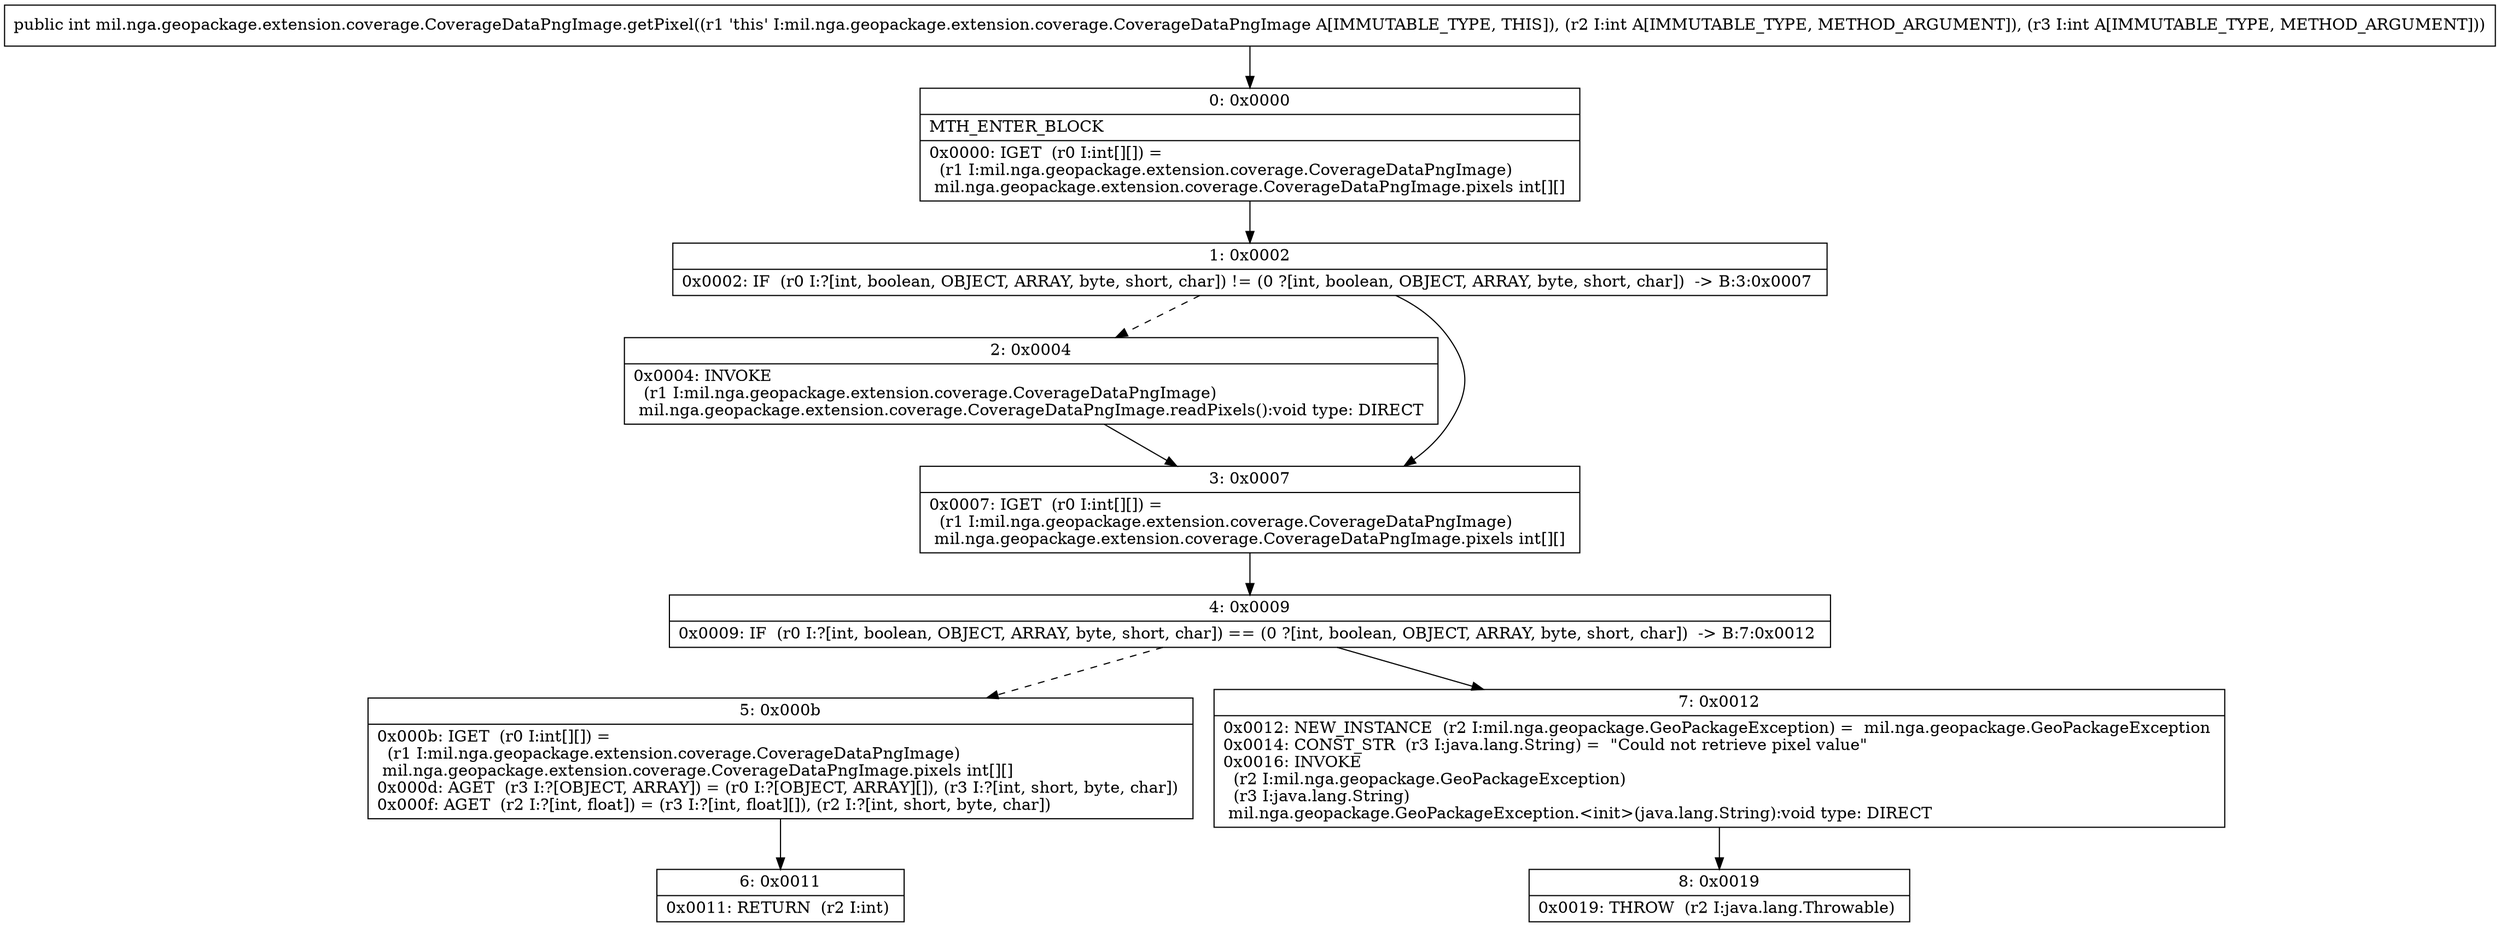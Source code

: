digraph "CFG formil.nga.geopackage.extension.coverage.CoverageDataPngImage.getPixel(II)I" {
Node_0 [shape=record,label="{0\:\ 0x0000|MTH_ENTER_BLOCK\l|0x0000: IGET  (r0 I:int[][]) = \l  (r1 I:mil.nga.geopackage.extension.coverage.CoverageDataPngImage)\l mil.nga.geopackage.extension.coverage.CoverageDataPngImage.pixels int[][] \l}"];
Node_1 [shape=record,label="{1\:\ 0x0002|0x0002: IF  (r0 I:?[int, boolean, OBJECT, ARRAY, byte, short, char]) != (0 ?[int, boolean, OBJECT, ARRAY, byte, short, char])  \-\> B:3:0x0007 \l}"];
Node_2 [shape=record,label="{2\:\ 0x0004|0x0004: INVOKE  \l  (r1 I:mil.nga.geopackage.extension.coverage.CoverageDataPngImage)\l mil.nga.geopackage.extension.coverage.CoverageDataPngImage.readPixels():void type: DIRECT \l}"];
Node_3 [shape=record,label="{3\:\ 0x0007|0x0007: IGET  (r0 I:int[][]) = \l  (r1 I:mil.nga.geopackage.extension.coverage.CoverageDataPngImage)\l mil.nga.geopackage.extension.coverage.CoverageDataPngImage.pixels int[][] \l}"];
Node_4 [shape=record,label="{4\:\ 0x0009|0x0009: IF  (r0 I:?[int, boolean, OBJECT, ARRAY, byte, short, char]) == (0 ?[int, boolean, OBJECT, ARRAY, byte, short, char])  \-\> B:7:0x0012 \l}"];
Node_5 [shape=record,label="{5\:\ 0x000b|0x000b: IGET  (r0 I:int[][]) = \l  (r1 I:mil.nga.geopackage.extension.coverage.CoverageDataPngImage)\l mil.nga.geopackage.extension.coverage.CoverageDataPngImage.pixels int[][] \l0x000d: AGET  (r3 I:?[OBJECT, ARRAY]) = (r0 I:?[OBJECT, ARRAY][]), (r3 I:?[int, short, byte, char]) \l0x000f: AGET  (r2 I:?[int, float]) = (r3 I:?[int, float][]), (r2 I:?[int, short, byte, char]) \l}"];
Node_6 [shape=record,label="{6\:\ 0x0011|0x0011: RETURN  (r2 I:int) \l}"];
Node_7 [shape=record,label="{7\:\ 0x0012|0x0012: NEW_INSTANCE  (r2 I:mil.nga.geopackage.GeoPackageException) =  mil.nga.geopackage.GeoPackageException \l0x0014: CONST_STR  (r3 I:java.lang.String) =  \"Could not retrieve pixel value\" \l0x0016: INVOKE  \l  (r2 I:mil.nga.geopackage.GeoPackageException)\l  (r3 I:java.lang.String)\l mil.nga.geopackage.GeoPackageException.\<init\>(java.lang.String):void type: DIRECT \l}"];
Node_8 [shape=record,label="{8\:\ 0x0019|0x0019: THROW  (r2 I:java.lang.Throwable) \l}"];
MethodNode[shape=record,label="{public int mil.nga.geopackage.extension.coverage.CoverageDataPngImage.getPixel((r1 'this' I:mil.nga.geopackage.extension.coverage.CoverageDataPngImage A[IMMUTABLE_TYPE, THIS]), (r2 I:int A[IMMUTABLE_TYPE, METHOD_ARGUMENT]), (r3 I:int A[IMMUTABLE_TYPE, METHOD_ARGUMENT])) }"];
MethodNode -> Node_0;
Node_0 -> Node_1;
Node_1 -> Node_2[style=dashed];
Node_1 -> Node_3;
Node_2 -> Node_3;
Node_3 -> Node_4;
Node_4 -> Node_5[style=dashed];
Node_4 -> Node_7;
Node_5 -> Node_6;
Node_7 -> Node_8;
}

